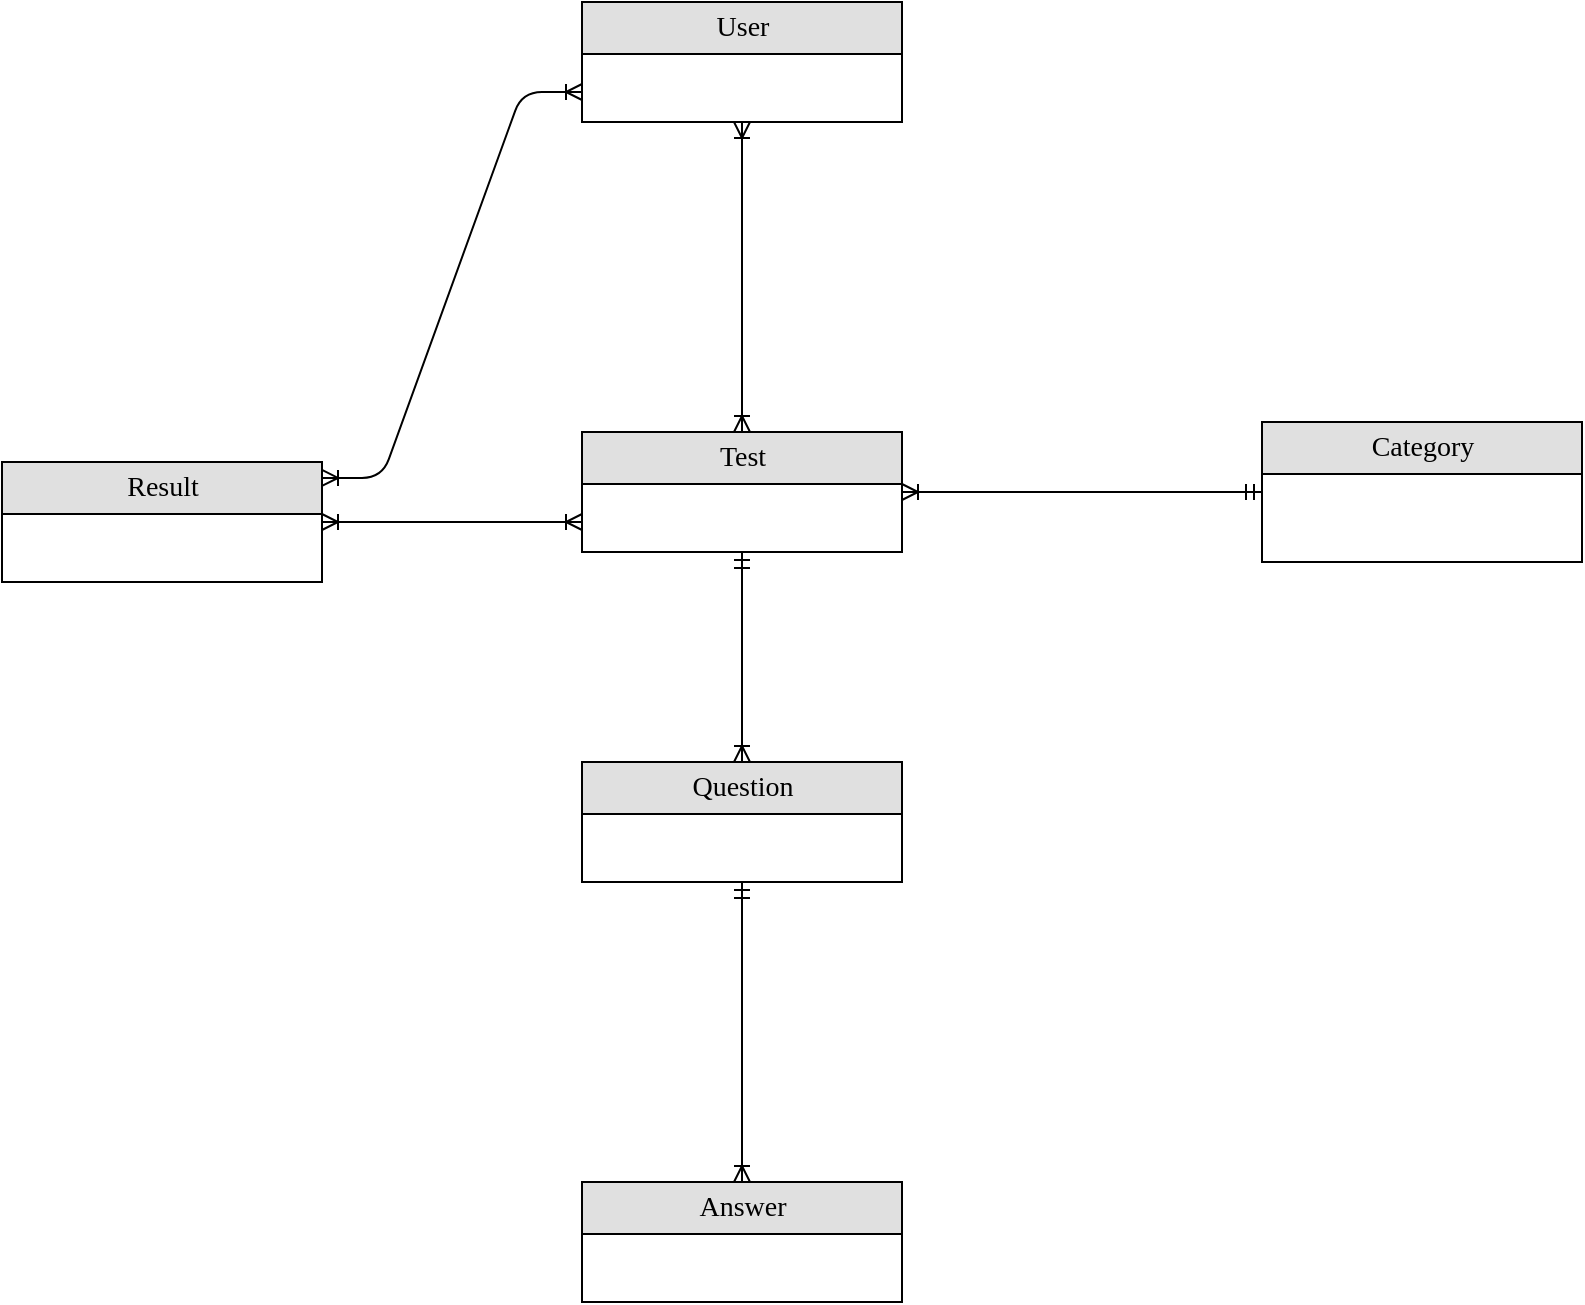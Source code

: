 <mxfile version="16.6.4" type="github">
  <diagram name="Page-1" id="e56a1550-8fbb-45ad-956c-1786394a9013">
    <mxGraphModel dx="1422" dy="764" grid="1" gridSize="10" guides="1" tooltips="1" connect="1" arrows="1" fold="1" page="1" pageScale="1" pageWidth="1100" pageHeight="850" background="none" math="0" shadow="0">
      <root>
        <mxCell id="0" />
        <mxCell id="1" parent="0" />
        <mxCell id="2e49270ec7c68f3f-1" value="User" style="swimlane;html=1;fontStyle=0;childLayout=stackLayout;horizontal=1;startSize=26;fillColor=#e0e0e0;horizontalStack=0;resizeParent=1;resizeLast=0;collapsible=1;marginBottom=0;swimlaneFillColor=#ffffff;align=center;rounded=0;shadow=0;comic=0;labelBackgroundColor=none;strokeWidth=1;fontFamily=Verdana;fontSize=14" parent="1" vertex="1">
          <mxGeometry x="400" y="30" width="160" height="60" as="geometry" />
        </mxCell>
        <mxCell id="UFURjWzcSBZ-mgVa2kgQ-9" style="edgeStyle=none;rounded=0;orthogonalLoop=1;jettySize=auto;html=1;startArrow=ERoneToMany;startFill=0;endArrow=ERoneToMany;endFill=0;" edge="1" parent="1" source="2e49270ec7c68f3f-8">
          <mxGeometry relative="1" as="geometry">
            <mxPoint x="800" y="240" as="targetPoint" />
          </mxGeometry>
        </mxCell>
        <mxCell id="2e49270ec7c68f3f-8" value="Category" style="swimlane;html=1;fontStyle=0;childLayout=stackLayout;horizontal=1;startSize=26;fillColor=#e0e0e0;horizontalStack=0;resizeParent=1;resizeLast=0;collapsible=1;marginBottom=0;swimlaneFillColor=#ffffff;align=center;rounded=0;shadow=0;comic=0;labelBackgroundColor=none;strokeWidth=1;fontFamily=Verdana;fontSize=14;swimlaneLine=1;" parent="1" vertex="1">
          <mxGeometry x="740" y="240" width="160" height="70" as="geometry" />
        </mxCell>
        <mxCell id="2e49270ec7c68f3f-60" value="" style="html=1;endArrow=ERoneToMany;startArrow=ERoneToMany;labelBackgroundColor=none;fontFamily=Verdana;fontSize=14;startFill=0;endFill=0;exitX=1;exitY=0.5;exitDx=0;exitDy=0;entryX=0;entryY=0.75;entryDx=0;entryDy=0;" parent="1" source="UFURjWzcSBZ-mgVa2kgQ-7" target="UFURjWzcSBZ-mgVa2kgQ-2" edge="1">
          <mxGeometry width="100" height="100" relative="1" as="geometry">
            <mxPoint x="290" y="270" as="sourcePoint" />
            <mxPoint x="380" y="280" as="targetPoint" />
            <Array as="points" />
          </mxGeometry>
        </mxCell>
        <mxCell id="2e49270ec7c68f3f-63" value="" style="html=1;endArrow=ERoneToMany;startArrow=ERmandOne;labelBackgroundColor=none;fontFamily=Verdana;fontSize=14;startFill=0;endFill=0;entryX=1;entryY=0.5;entryDx=0;entryDy=0;exitX=0;exitY=0.5;exitDx=0;exitDy=0;" parent="1" source="2e49270ec7c68f3f-8" target="UFURjWzcSBZ-mgVa2kgQ-2" edge="1">
          <mxGeometry width="100" height="100" relative="1" as="geometry">
            <mxPoint x="790" y="240" as="sourcePoint" />
            <mxPoint x="479.5" y="230" as="targetPoint" />
          </mxGeometry>
        </mxCell>
        <mxCell id="2e49270ec7c68f3f-79" value="" style="edgeStyle=entityRelationEdgeStyle;html=1;endArrow=ERoneToMany;startArrow=ERoneToMany;labelBackgroundColor=none;fontFamily=Verdana;fontSize=14;startFill=0;endFill=0;exitX=1;exitY=0.133;exitDx=0;exitDy=0;exitPerimeter=0;entryX=0;entryY=0.75;entryDx=0;entryDy=0;" parent="1" source="UFURjWzcSBZ-mgVa2kgQ-7" target="2e49270ec7c68f3f-1" edge="1">
          <mxGeometry width="100" height="100" relative="1" as="geometry">
            <mxPoint x="180" y="200" as="sourcePoint" />
            <mxPoint x="310" y="100" as="targetPoint" />
          </mxGeometry>
        </mxCell>
        <mxCell id="UFURjWzcSBZ-mgVa2kgQ-2" value="Test" style="swimlane;html=1;fontStyle=0;childLayout=stackLayout;horizontal=1;startSize=26;fillColor=#e0e0e0;horizontalStack=0;resizeParent=1;resizeLast=0;collapsible=1;marginBottom=0;swimlaneFillColor=#ffffff;align=center;rounded=0;shadow=0;comic=0;labelBackgroundColor=none;strokeWidth=1;fontFamily=Verdana;fontSize=14" vertex="1" parent="1">
          <mxGeometry x="400" y="245" width="160" height="60" as="geometry" />
        </mxCell>
        <mxCell id="UFURjWzcSBZ-mgVa2kgQ-3" value="Question" style="swimlane;html=1;fontStyle=0;childLayout=stackLayout;horizontal=1;startSize=26;fillColor=#e0e0e0;horizontalStack=0;resizeParent=1;resizeLast=0;collapsible=1;marginBottom=0;swimlaneFillColor=#ffffff;align=center;rounded=0;shadow=0;comic=0;labelBackgroundColor=none;strokeWidth=1;fontFamily=Verdana;fontSize=14" vertex="1" parent="1">
          <mxGeometry x="400" y="410" width="160" height="60" as="geometry" />
        </mxCell>
        <mxCell id="UFURjWzcSBZ-mgVa2kgQ-4" value="Answer" style="swimlane;html=1;fontStyle=0;childLayout=stackLayout;horizontal=1;startSize=26;fillColor=#e0e0e0;horizontalStack=0;resizeParent=1;resizeLast=0;collapsible=1;marginBottom=0;swimlaneFillColor=#ffffff;align=center;rounded=0;shadow=0;comic=0;labelBackgroundColor=none;strokeWidth=1;fontFamily=Verdana;fontSize=14" vertex="1" parent="1">
          <mxGeometry x="400" y="620" width="160" height="60" as="geometry" />
        </mxCell>
        <mxCell id="UFURjWzcSBZ-mgVa2kgQ-5" value="" style="html=1;endArrow=ERoneToMany;startArrow=ERmandOne;labelBackgroundColor=none;fontFamily=Verdana;fontSize=14;startFill=0;endFill=0;exitX=0.5;exitY=1;exitDx=0;exitDy=0;entryX=0.5;entryY=0;entryDx=0;entryDy=0;" edge="1" parent="1" source="UFURjWzcSBZ-mgVa2kgQ-2" target="UFURjWzcSBZ-mgVa2kgQ-3">
          <mxGeometry width="100" height="100" relative="1" as="geometry">
            <mxPoint x="480" y="330" as="sourcePoint" />
            <mxPoint x="480" y="380" as="targetPoint" />
          </mxGeometry>
        </mxCell>
        <mxCell id="UFURjWzcSBZ-mgVa2kgQ-6" value="" style="html=1;endArrow=ERoneToMany;startArrow=ERmandOne;labelBackgroundColor=none;fontFamily=Verdana;fontSize=14;startFill=0;endFill=0;entryX=0.5;entryY=0;entryDx=0;entryDy=0;exitX=0.5;exitY=1;exitDx=0;exitDy=0;" edge="1" parent="1" source="UFURjWzcSBZ-mgVa2kgQ-3" target="UFURjWzcSBZ-mgVa2kgQ-4">
          <mxGeometry width="100" height="100" relative="1" as="geometry">
            <mxPoint x="480" y="490" as="sourcePoint" />
            <mxPoint x="479.5" y="610" as="targetPoint" />
          </mxGeometry>
        </mxCell>
        <mxCell id="UFURjWzcSBZ-mgVa2kgQ-7" value="&lt;div&gt;Result&lt;/div&gt;" style="swimlane;html=1;fontStyle=0;childLayout=stackLayout;horizontal=1;startSize=26;fillColor=#e0e0e0;horizontalStack=0;resizeParent=1;resizeLast=0;collapsible=1;marginBottom=0;swimlaneFillColor=#ffffff;align=center;rounded=0;shadow=0;comic=0;labelBackgroundColor=none;strokeWidth=1;fontFamily=Verdana;fontSize=14" vertex="1" parent="1">
          <mxGeometry x="110" y="260" width="160" height="60" as="geometry" />
        </mxCell>
        <mxCell id="UFURjWzcSBZ-mgVa2kgQ-8" value="" style="html=1;endArrow=ERoneToMany;startArrow=ERoneToMany;labelBackgroundColor=none;fontFamily=Verdana;fontSize=14;startFill=0;endFill=0;entryX=0.5;entryY=1;entryDx=0;entryDy=0;exitX=0.5;exitY=0;exitDx=0;exitDy=0;" edge="1" parent="1" source="UFURjWzcSBZ-mgVa2kgQ-2" target="2e49270ec7c68f3f-1">
          <mxGeometry width="100" height="100" relative="1" as="geometry">
            <mxPoint x="460" y="230" as="sourcePoint" />
            <mxPoint x="200" y="130" as="targetPoint" />
            <Array as="points">
              <mxPoint x="480" y="170" />
            </Array>
          </mxGeometry>
        </mxCell>
      </root>
    </mxGraphModel>
  </diagram>
</mxfile>

